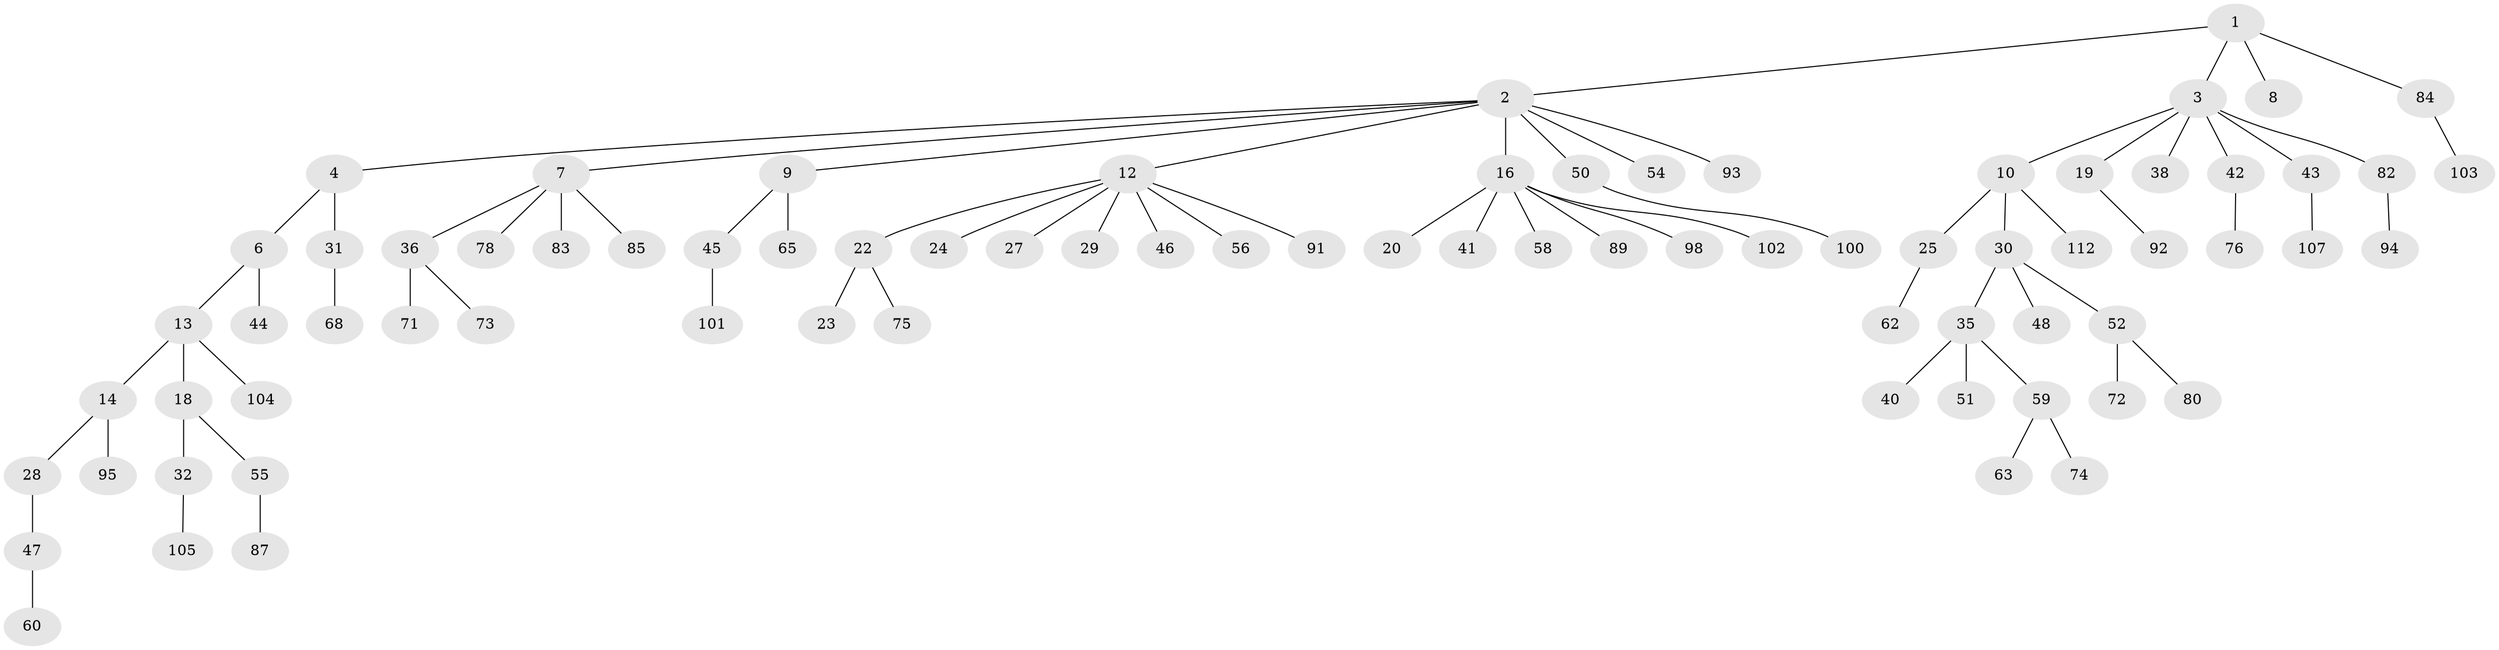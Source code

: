 // Generated by graph-tools (version 1.1) at 2025/24/03/03/25 07:24:09]
// undirected, 79 vertices, 78 edges
graph export_dot {
graph [start="1"]
  node [color=gray90,style=filled];
  1 [super="+61"];
  2 [super="+5"];
  3 [super="+15"];
  4;
  6 [super="+21"];
  7 [super="+34"];
  8 [super="+64"];
  9;
  10 [super="+11"];
  12 [super="+17"];
  13 [super="+26"];
  14 [super="+88"];
  16 [super="+37"];
  18 [super="+39"];
  19 [super="+110"];
  20;
  22 [super="+81"];
  23 [super="+67"];
  24;
  25 [super="+79"];
  27;
  28;
  29;
  30 [super="+33"];
  31 [super="+70"];
  32;
  35 [super="+53"];
  36 [super="+49"];
  38;
  40;
  41;
  42;
  43 [super="+114"];
  44;
  45 [super="+69"];
  46;
  47 [super="+108"];
  48;
  50 [super="+97"];
  51 [super="+57"];
  52 [super="+66"];
  54;
  55 [super="+86"];
  56;
  58;
  59;
  60 [super="+99"];
  62;
  63;
  65;
  68 [super="+113"];
  71;
  72;
  73;
  74 [super="+106"];
  75 [super="+77"];
  76;
  78 [super="+96"];
  80;
  82 [super="+90"];
  83;
  84 [super="+109"];
  85;
  87;
  89 [super="+111"];
  91;
  92;
  93;
  94;
  95;
  98;
  100;
  101;
  102;
  103;
  104;
  105;
  107;
  112;
  1 -- 2;
  1 -- 3;
  1 -- 8;
  1 -- 84;
  2 -- 4;
  2 -- 9;
  2 -- 12;
  2 -- 93;
  2 -- 16;
  2 -- 50;
  2 -- 54;
  2 -- 7;
  3 -- 10;
  3 -- 19;
  3 -- 38;
  3 -- 42;
  3 -- 82;
  3 -- 43;
  4 -- 6;
  4 -- 31;
  6 -- 13;
  6 -- 44;
  7 -- 36;
  7 -- 85;
  7 -- 83;
  7 -- 78;
  9 -- 45;
  9 -- 65;
  10 -- 25;
  10 -- 30;
  10 -- 112;
  12 -- 91;
  12 -- 22;
  12 -- 24;
  12 -- 56;
  12 -- 27;
  12 -- 29;
  12 -- 46;
  13 -- 14;
  13 -- 18;
  13 -- 104;
  14 -- 28;
  14 -- 95;
  16 -- 20;
  16 -- 89;
  16 -- 102;
  16 -- 41;
  16 -- 58;
  16 -- 98;
  18 -- 32;
  18 -- 55;
  19 -- 92;
  22 -- 23;
  22 -- 75;
  25 -- 62;
  28 -- 47;
  30 -- 48;
  30 -- 52;
  30 -- 35;
  31 -- 68;
  32 -- 105;
  35 -- 40;
  35 -- 51;
  35 -- 59;
  36 -- 71;
  36 -- 73;
  42 -- 76;
  43 -- 107;
  45 -- 101;
  47 -- 60;
  50 -- 100;
  52 -- 72;
  52 -- 80;
  55 -- 87;
  59 -- 63;
  59 -- 74;
  82 -- 94;
  84 -- 103;
}
